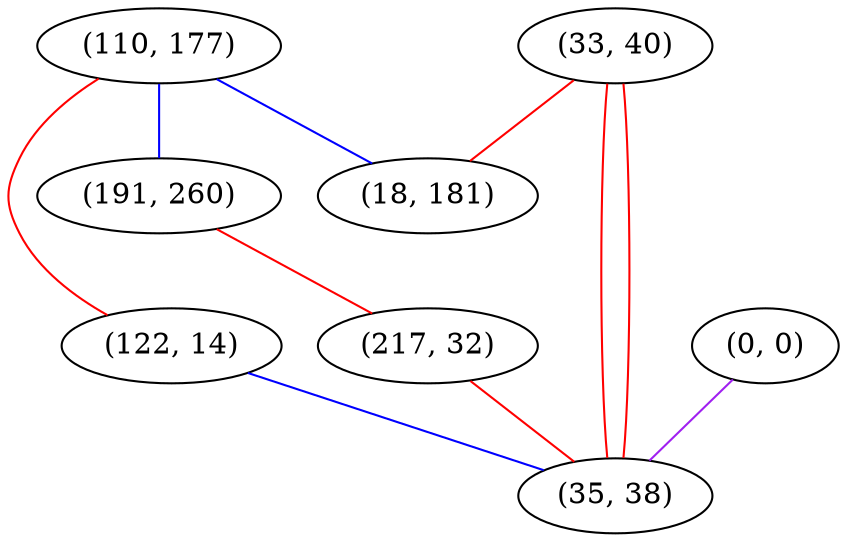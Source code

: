 graph "" {
"(110, 177)";
"(122, 14)";
"(191, 260)";
"(33, 40)";
"(217, 32)";
"(0, 0)";
"(35, 38)";
"(18, 181)";
"(110, 177)" -- "(191, 260)"  [color=blue, key=0, weight=3];
"(110, 177)" -- "(18, 181)"  [color=blue, key=0, weight=3];
"(110, 177)" -- "(122, 14)"  [color=red, key=0, weight=1];
"(122, 14)" -- "(35, 38)"  [color=blue, key=0, weight=3];
"(191, 260)" -- "(217, 32)"  [color=red, key=0, weight=1];
"(33, 40)" -- "(18, 181)"  [color=red, key=0, weight=1];
"(33, 40)" -- "(35, 38)"  [color=red, key=0, weight=1];
"(33, 40)" -- "(35, 38)"  [color=red, key=1, weight=1];
"(217, 32)" -- "(35, 38)"  [color=red, key=0, weight=1];
"(0, 0)" -- "(35, 38)"  [color=purple, key=0, weight=4];
}
